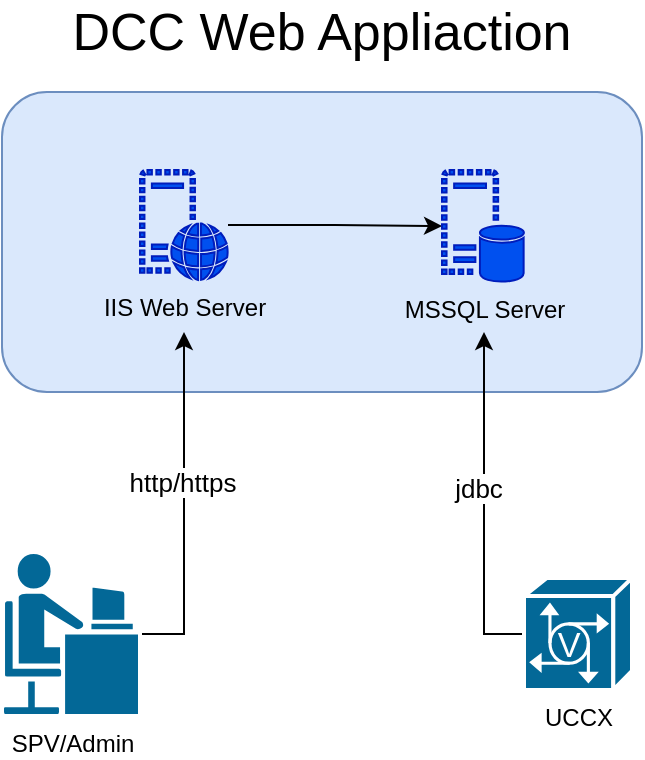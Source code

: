 <mxfile version="14.4.3" type="github"><diagram id="xqcoCt7Lo3HljyunkDx_" name="Page-1"><mxGraphModel dx="1113" dy="693" grid="1" gridSize="10" guides="1" tooltips="1" connect="1" arrows="1" fold="1" page="1" pageScale="1" pageWidth="850" pageHeight="1100" background="#FFFFFF" math="0" shadow="0"><root><mxCell id="0"/><mxCell id="1" parent="0"/><mxCell id="SGXXhGjN5zyrtT7kXHl0-4" value="" style="rounded=1;whiteSpace=wrap;html=1;fillColor=#dae8fc;strokeColor=#6c8ebf;align=left;" vertex="1" parent="1"><mxGeometry x="90" y="90" width="320" height="150" as="geometry"/></mxCell><mxCell id="SGXXhGjN5zyrtT7kXHl0-11" value="" style="edgeStyle=orthogonalEdgeStyle;rounded=0;orthogonalLoop=1;jettySize=auto;html=1;" edge="1" parent="1" source="SGXXhGjN5zyrtT7kXHl0-1" target="SGXXhGjN5zyrtT7kXHl0-2"><mxGeometry relative="1" as="geometry"/></mxCell><mxCell id="SGXXhGjN5zyrtT7kXHl0-1" value="&lt;font color=&quot;#000000&quot;&gt;IIS Web Server&lt;/font&gt;" style="pointerEvents=1;shadow=0;dashed=0;html=1;strokeColor=#001DBC;labelPosition=center;verticalLabelPosition=bottom;verticalAlign=top;outlineConnect=0;align=center;shape=mxgraph.office.servers.virtual_web_server;fillColor=#0050ef;fontColor=#ffffff;" vertex="1" parent="1"><mxGeometry x="159" y="129" width="44" height="55" as="geometry"/></mxCell><mxCell id="SGXXhGjN5zyrtT7kXHl0-2" value="&lt;font color=&quot;#000000&quot;&gt;MSSQL Server&lt;/font&gt;" style="pointerEvents=1;shadow=0;dashed=0;html=1;strokeColor=#001DBC;labelPosition=center;verticalLabelPosition=bottom;verticalAlign=top;outlineConnect=0;align=center;shape=mxgraph.office.servers.virtual_database_server;fillColor=#0050ef;fontColor=#ffffff;" vertex="1" parent="1"><mxGeometry x="310" y="129" width="41" height="56" as="geometry"/></mxCell><mxCell id="SGXXhGjN5zyrtT7kXHl0-9" style="edgeStyle=orthogonalEdgeStyle;rounded=0;orthogonalLoop=1;jettySize=auto;html=1;" edge="1" parent="1" source="SGXXhGjN5zyrtT7kXHl0-3"><mxGeometry relative="1" as="geometry"><mxPoint x="331" y="210" as="targetPoint"/></mxGeometry></mxCell><mxCell id="SGXXhGjN5zyrtT7kXHl0-15" value="jdbc" style="edgeLabel;html=1;align=center;verticalAlign=middle;resizable=0;points=[];fontSize=13;" vertex="1" connectable="0" parent="SGXXhGjN5zyrtT7kXHl0-9"><mxGeometry x="0.085" y="3" relative="1" as="geometry"><mxPoint as="offset"/></mxGeometry></mxCell><mxCell id="SGXXhGjN5zyrtT7kXHl0-3" value="UCCX" style="shape=mxgraph.cisco.servers.voice_commserver;html=1;pointerEvents=1;dashed=0;fillColor=#036897;strokeColor=#ffffff;strokeWidth=2;verticalLabelPosition=bottom;verticalAlign=top;align=center;outlineConnect=0;" vertex="1" parent="1"><mxGeometry x="351" y="333" width="54" height="56" as="geometry"/></mxCell><mxCell id="SGXXhGjN5zyrtT7kXHl0-12" style="edgeStyle=orthogonalEdgeStyle;rounded=0;orthogonalLoop=1;jettySize=auto;html=1;" edge="1" parent="1" source="SGXXhGjN5zyrtT7kXHl0-5"><mxGeometry relative="1" as="geometry"><mxPoint x="181" y="210" as="targetPoint"/><Array as="points"><mxPoint x="181" y="361"/></Array></mxGeometry></mxCell><mxCell id="SGXXhGjN5zyrtT7kXHl0-16" value="http/https" style="edgeLabel;html=1;align=center;verticalAlign=middle;resizable=0;points=[];fontSize=13;" vertex="1" connectable="0" parent="SGXXhGjN5zyrtT7kXHl0-12"><mxGeometry x="0.137" y="1" relative="1" as="geometry"><mxPoint as="offset"/></mxGeometry></mxCell><mxCell id="SGXXhGjN5zyrtT7kXHl0-5" value="SPV/Admin" style="shape=mxgraph.cisco.people.androgenous_person;html=1;pointerEvents=1;dashed=0;fillColor=#036897;strokeColor=#ffffff;strokeWidth=2;verticalLabelPosition=bottom;verticalAlign=top;align=center;outlineConnect=0;" vertex="1" parent="1"><mxGeometry x="90" y="320" width="69" height="82" as="geometry"/></mxCell><mxCell id="SGXXhGjN5zyrtT7kXHl0-17" value="DCC Web Appliaction" style="text;html=1;strokeColor=none;fillColor=none;align=center;verticalAlign=middle;whiteSpace=wrap;rounded=0;fontSize=26;" vertex="1" parent="1"><mxGeometry x="110" y="50" width="280" height="20" as="geometry"/></mxCell></root></mxGraphModel></diagram></mxfile>